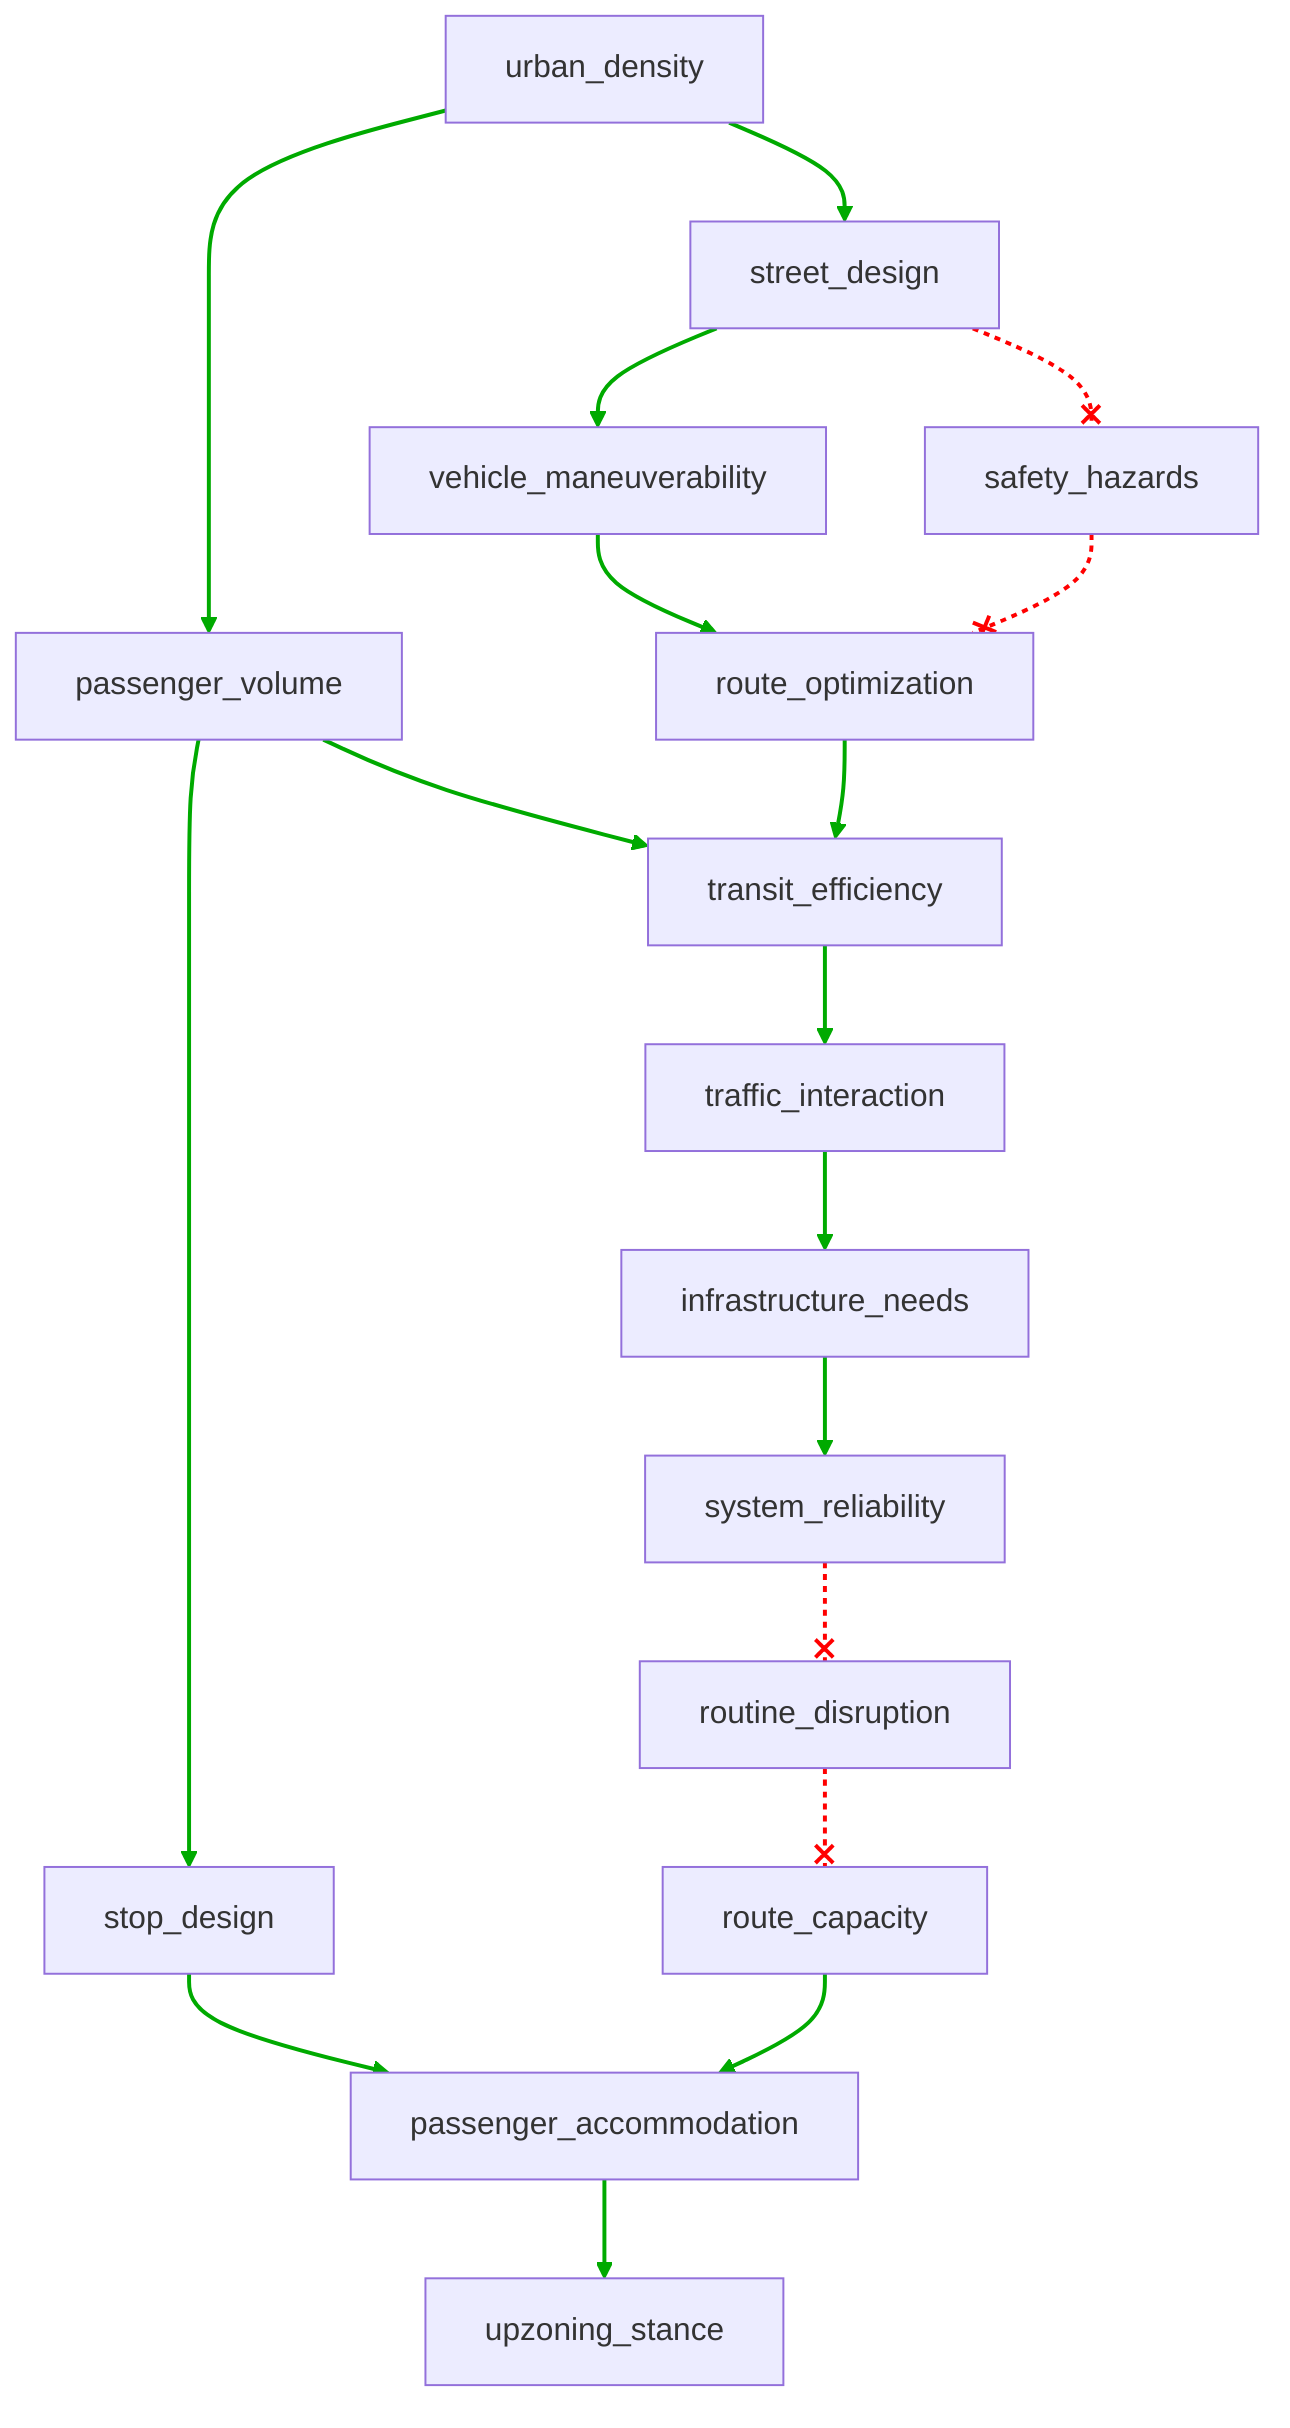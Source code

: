 flowchart TD
n1[urban_density]
n2[street_design]
n3[vehicle_maneuverability]
n4[passenger_volume]
n5[stop_design]
n6[safety_hazards]
n7[route_optimization]
n8[transit_efficiency]
n9[traffic_interaction]
n10[infrastructure_needs]
n11[system_reliability]
n12[routine_disruption]
n13[route_capacity]
n14[passenger_accommodation]
n15[upzoning_stance]
n1 --> n2
n1 --> n4
n2 --> n3
n2 --x n6
n3 --> n7
n4 --> n5
n4 --> n8
n5 --> n14
n6 --x n7
n7 --> n8
n8 --> n9
n9 --> n10
n10 --> n11
n11 --x n12
n12 --x n13
n13 --> n14
n14 --> n15
linkStyle 0 stroke:#00AA00,stroke-width:2px
linkStyle 1 stroke:#00AA00,stroke-width:2px
linkStyle 2 stroke:#00AA00,stroke-width:2px
linkStyle 3 stroke:#FF0000,stroke-dasharray:3,stroke-width:2px
linkStyle 4 stroke:#00AA00,stroke-width:2px
linkStyle 5 stroke:#00AA00,stroke-width:2px
linkStyle 6 stroke:#00AA00,stroke-width:2px
linkStyle 7 stroke:#00AA00,stroke-width:2px
linkStyle 8 stroke:#FF0000,stroke-dasharray:3,stroke-width:2px
linkStyle 9 stroke:#00AA00,stroke-width:2px
linkStyle 10 stroke:#00AA00,stroke-width:2px
linkStyle 11 stroke:#00AA00,stroke-width:2px
linkStyle 12 stroke:#00AA00,stroke-width:2px
linkStyle 13 stroke:#FF0000,stroke-dasharray:3,stroke-width:2px
linkStyle 14 stroke:#FF0000,stroke-dasharray:3,stroke-width:2px
linkStyle 15 stroke:#00AA00,stroke-width:2px
linkStyle 16 stroke:#00AA00,stroke-width:2px